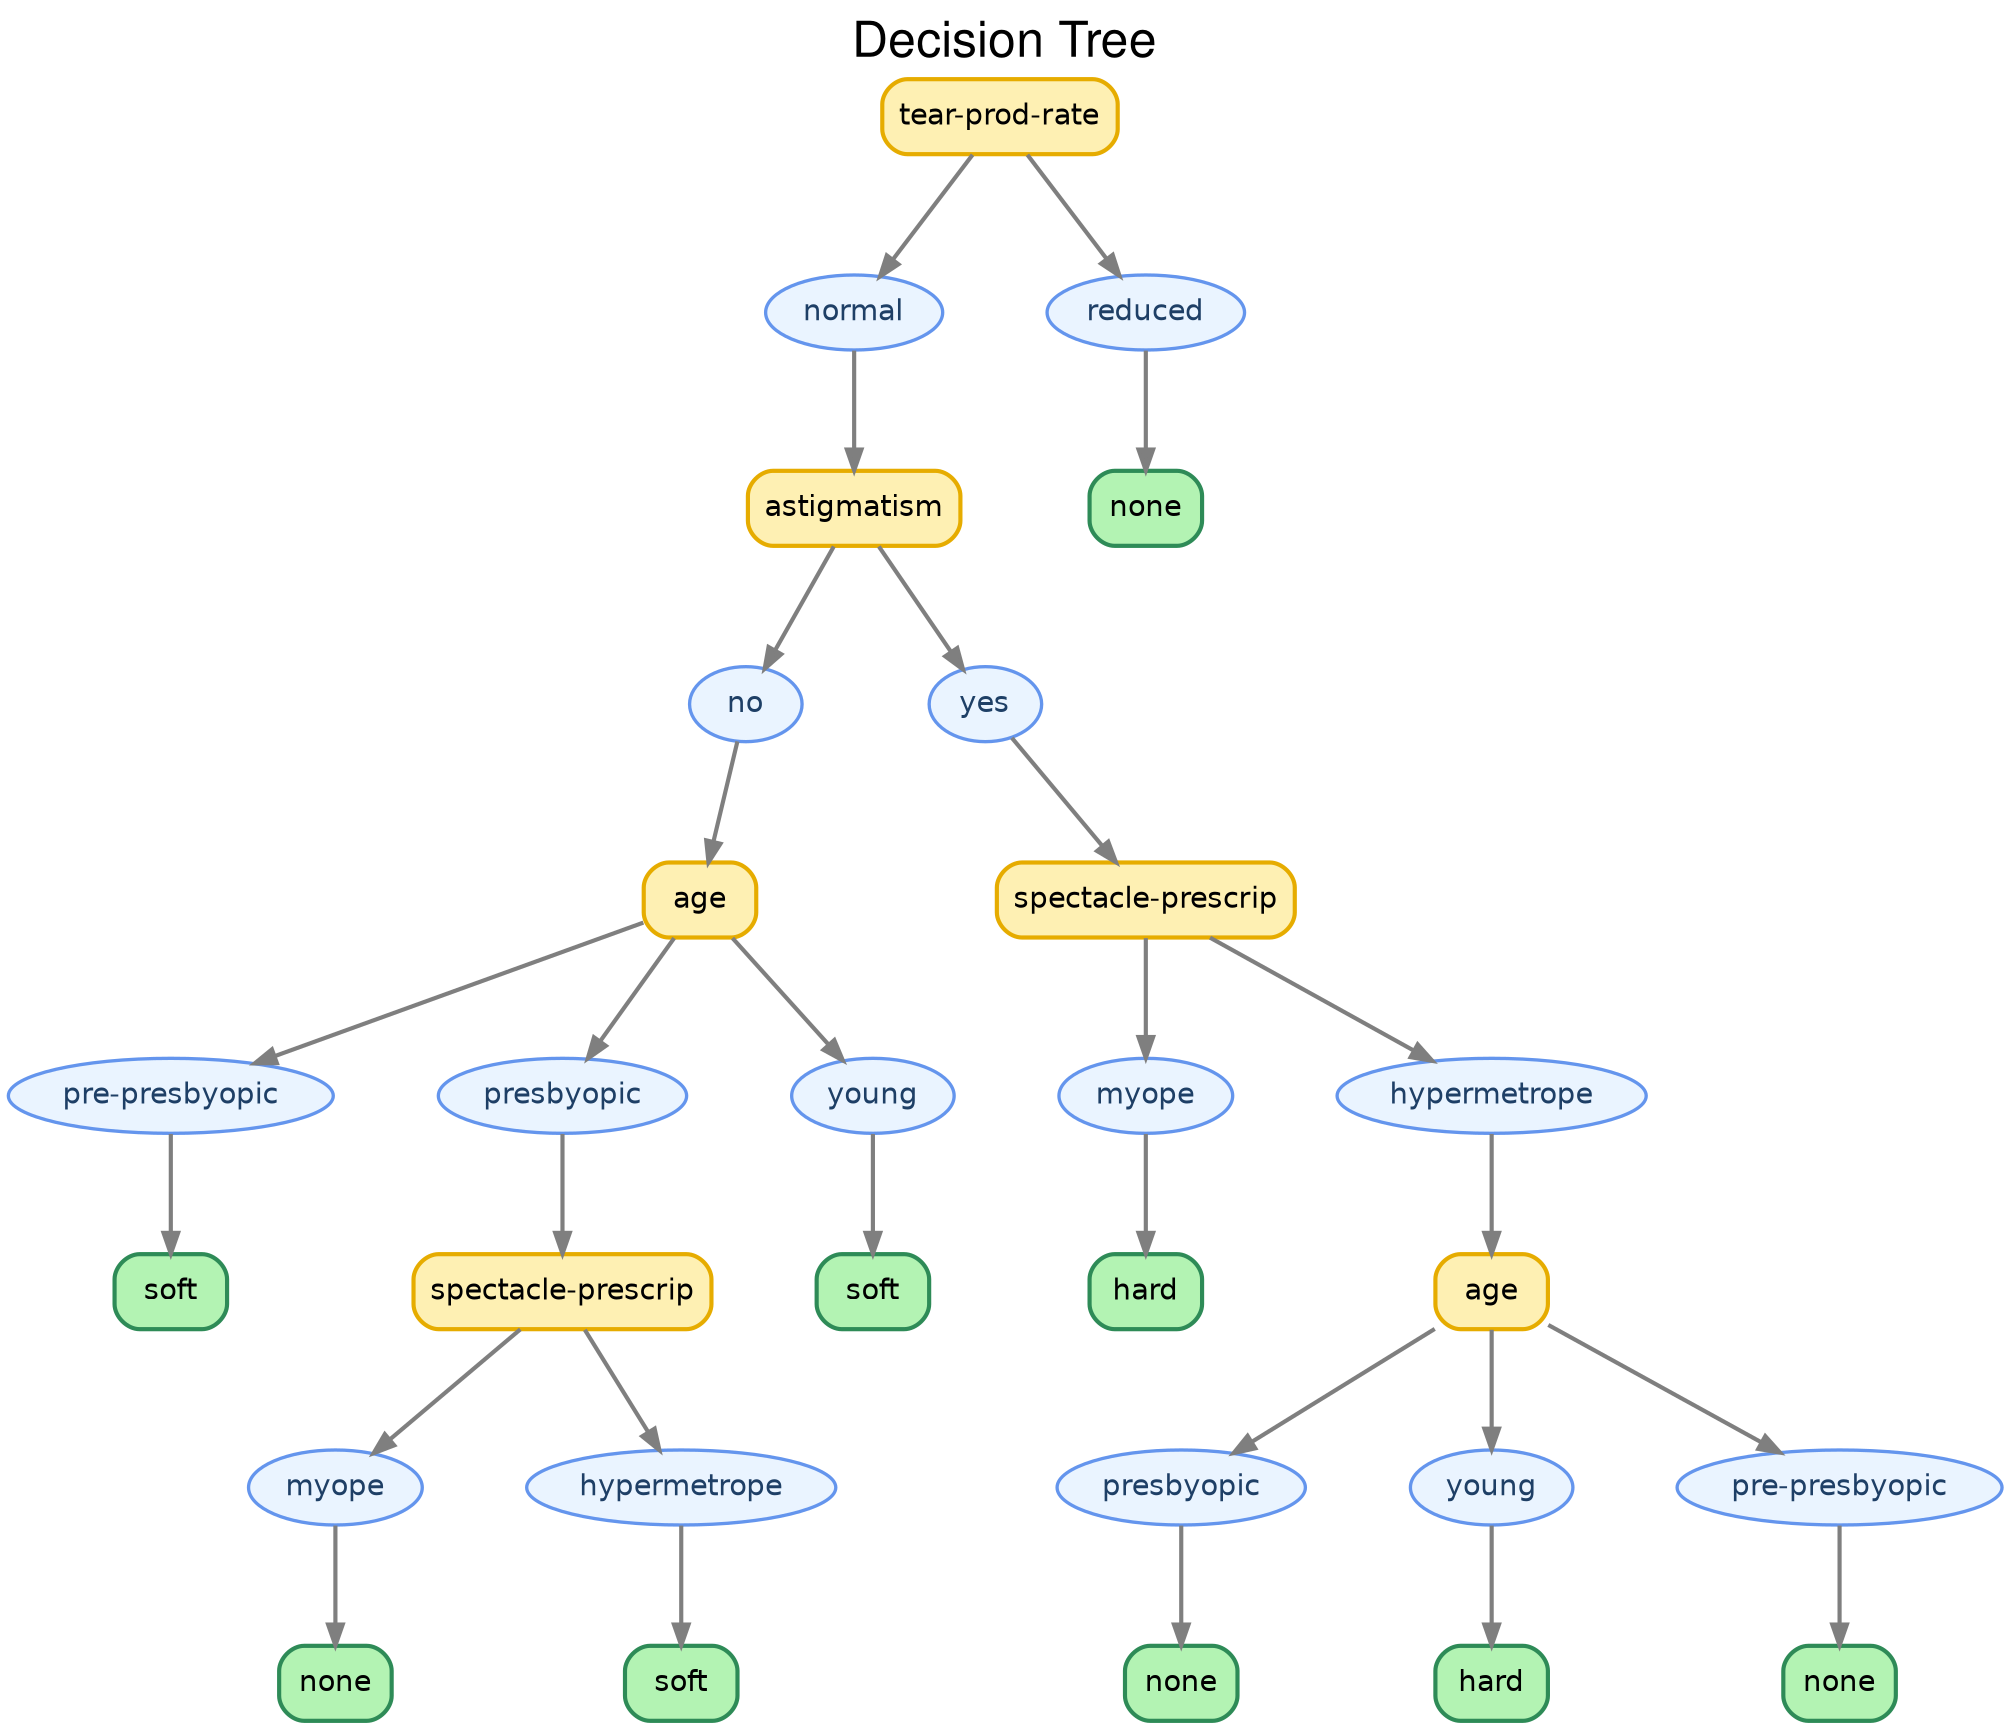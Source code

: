 digraph DecisionTree {
  fontname="Helvetica,Arial,sans-serif";
  labelfontname="Georgia";
  node [fontname="Helvetica", style=filled, fontcolor=black];
  edge [fontname="Helvetica", penwidth=2];
  rankdir=TB;
  bgcolor="white";
  label="Decision Tree";
  labelloc=top;
  labeljust=center;
  fontsize=24;
  nodesep=0.7;
  ranksep=0.8;
  node0 [label="tear-prod-rate", shape=box, style="rounded,filled", fillcolor="#fef0b3", color="#e6ac00", penwidth=2];
  node1 [label="astigmatism", shape=box, style="rounded,filled", fillcolor="#fef0b3", color="#e6ac00", penwidth=2];
  node2 [label="age", shape=box, style="rounded,filled", fillcolor="#fef0b3", color="#e6ac00", penwidth=2];
  node3 [label="soft", shape=box, style="rounded,filled", fillcolor="#b3f3b3", color="#2e8b57", penwidth=2];
  node10000 [label="pre-presbyopic", shape=ellipse, fillcolor="#eaf4ff", color="#6495ed", fontcolor="#1e3f66", penwidth=1.6];
  node2 -> node10000 [color=gray50];
  node10000 -> node3 [color=gray50];
  node4 [label="spectacle-prescrip", shape=box, style="rounded,filled", fillcolor="#fef0b3", color="#e6ac00", penwidth=2];
  node5 [label="none", shape=box, style="rounded,filled", fillcolor="#b3f3b3", color="#2e8b57", penwidth=2];
  node10001 [label="myope", shape=ellipse, fillcolor="#eaf4ff", color="#6495ed", fontcolor="#1e3f66", penwidth=1.6];
  node4 -> node10001 [color=gray50];
  node10001 -> node5 [color=gray50];
  node6 [label="soft", shape=box, style="rounded,filled", fillcolor="#b3f3b3", color="#2e8b57", penwidth=2];
  node10002 [label="hypermetrope", shape=ellipse, fillcolor="#eaf4ff", color="#6495ed", fontcolor="#1e3f66", penwidth=1.6];
  node4 -> node10002 [color=gray50];
  node10002 -> node6 [color=gray50];
  node10003 [label="presbyopic", shape=ellipse, fillcolor="#eaf4ff", color="#6495ed", fontcolor="#1e3f66", penwidth=1.6];
  node2 -> node10003 [color=gray50];
  node10003 -> node4 [color=gray50];
  node7 [label="soft", shape=box, style="rounded,filled", fillcolor="#b3f3b3", color="#2e8b57", penwidth=2];
  node10004 [label="young", shape=ellipse, fillcolor="#eaf4ff", color="#6495ed", fontcolor="#1e3f66", penwidth=1.6];
  node2 -> node10004 [color=gray50];
  node10004 -> node7 [color=gray50];
  node10005 [label="no", shape=ellipse, fillcolor="#eaf4ff", color="#6495ed", fontcolor="#1e3f66", penwidth=1.6];
  node1 -> node10005 [color=gray50];
  node10005 -> node2 [color=gray50];
  node8 [label="spectacle-prescrip", shape=box, style="rounded,filled", fillcolor="#fef0b3", color="#e6ac00", penwidth=2];
  node9 [label="hard", shape=box, style="rounded,filled", fillcolor="#b3f3b3", color="#2e8b57", penwidth=2];
  node10006 [label="myope", shape=ellipse, fillcolor="#eaf4ff", color="#6495ed", fontcolor="#1e3f66", penwidth=1.6];
  node8 -> node10006 [color=gray50];
  node10006 -> node9 [color=gray50];
  node10 [label="age", shape=box, style="rounded,filled", fillcolor="#fef0b3", color="#e6ac00", penwidth=2];
  node11 [label="none", shape=box, style="rounded,filled", fillcolor="#b3f3b3", color="#2e8b57", penwidth=2];
  node10007 [label="presbyopic", shape=ellipse, fillcolor="#eaf4ff", color="#6495ed", fontcolor="#1e3f66", penwidth=1.6];
  node10 -> node10007 [color=gray50];
  node10007 -> node11 [color=gray50];
  node12 [label="hard", shape=box, style="rounded,filled", fillcolor="#b3f3b3", color="#2e8b57", penwidth=2];
  node10008 [label="young", shape=ellipse, fillcolor="#eaf4ff", color="#6495ed", fontcolor="#1e3f66", penwidth=1.6];
  node10 -> node10008 [color=gray50];
  node10008 -> node12 [color=gray50];
  node13 [label="none", shape=box, style="rounded,filled", fillcolor="#b3f3b3", color="#2e8b57", penwidth=2];
  node10009 [label="pre-presbyopic", shape=ellipse, fillcolor="#eaf4ff", color="#6495ed", fontcolor="#1e3f66", penwidth=1.6];
  node10 -> node10009 [color=gray50];
  node10009 -> node13 [color=gray50];
  node10010 [label="hypermetrope", shape=ellipse, fillcolor="#eaf4ff", color="#6495ed", fontcolor="#1e3f66", penwidth=1.6];
  node8 -> node10010 [color=gray50];
  node10010 -> node10 [color=gray50];
  node10011 [label="yes", shape=ellipse, fillcolor="#eaf4ff", color="#6495ed", fontcolor="#1e3f66", penwidth=1.6];
  node1 -> node10011 [color=gray50];
  node10011 -> node8 [color=gray50];
  node10012 [label="normal", shape=ellipse, fillcolor="#eaf4ff", color="#6495ed", fontcolor="#1e3f66", penwidth=1.6];
  node0 -> node10012 [color=gray50];
  node10012 -> node1 [color=gray50];
  node14 [label="none", shape=box, style="rounded,filled", fillcolor="#b3f3b3", color="#2e8b57", penwidth=2];
  node10013 [label="reduced", shape=ellipse, fillcolor="#eaf4ff", color="#6495ed", fontcolor="#1e3f66", penwidth=1.6];
  node0 -> node10013 [color=gray50];
  node10013 -> node14 [color=gray50];
}
